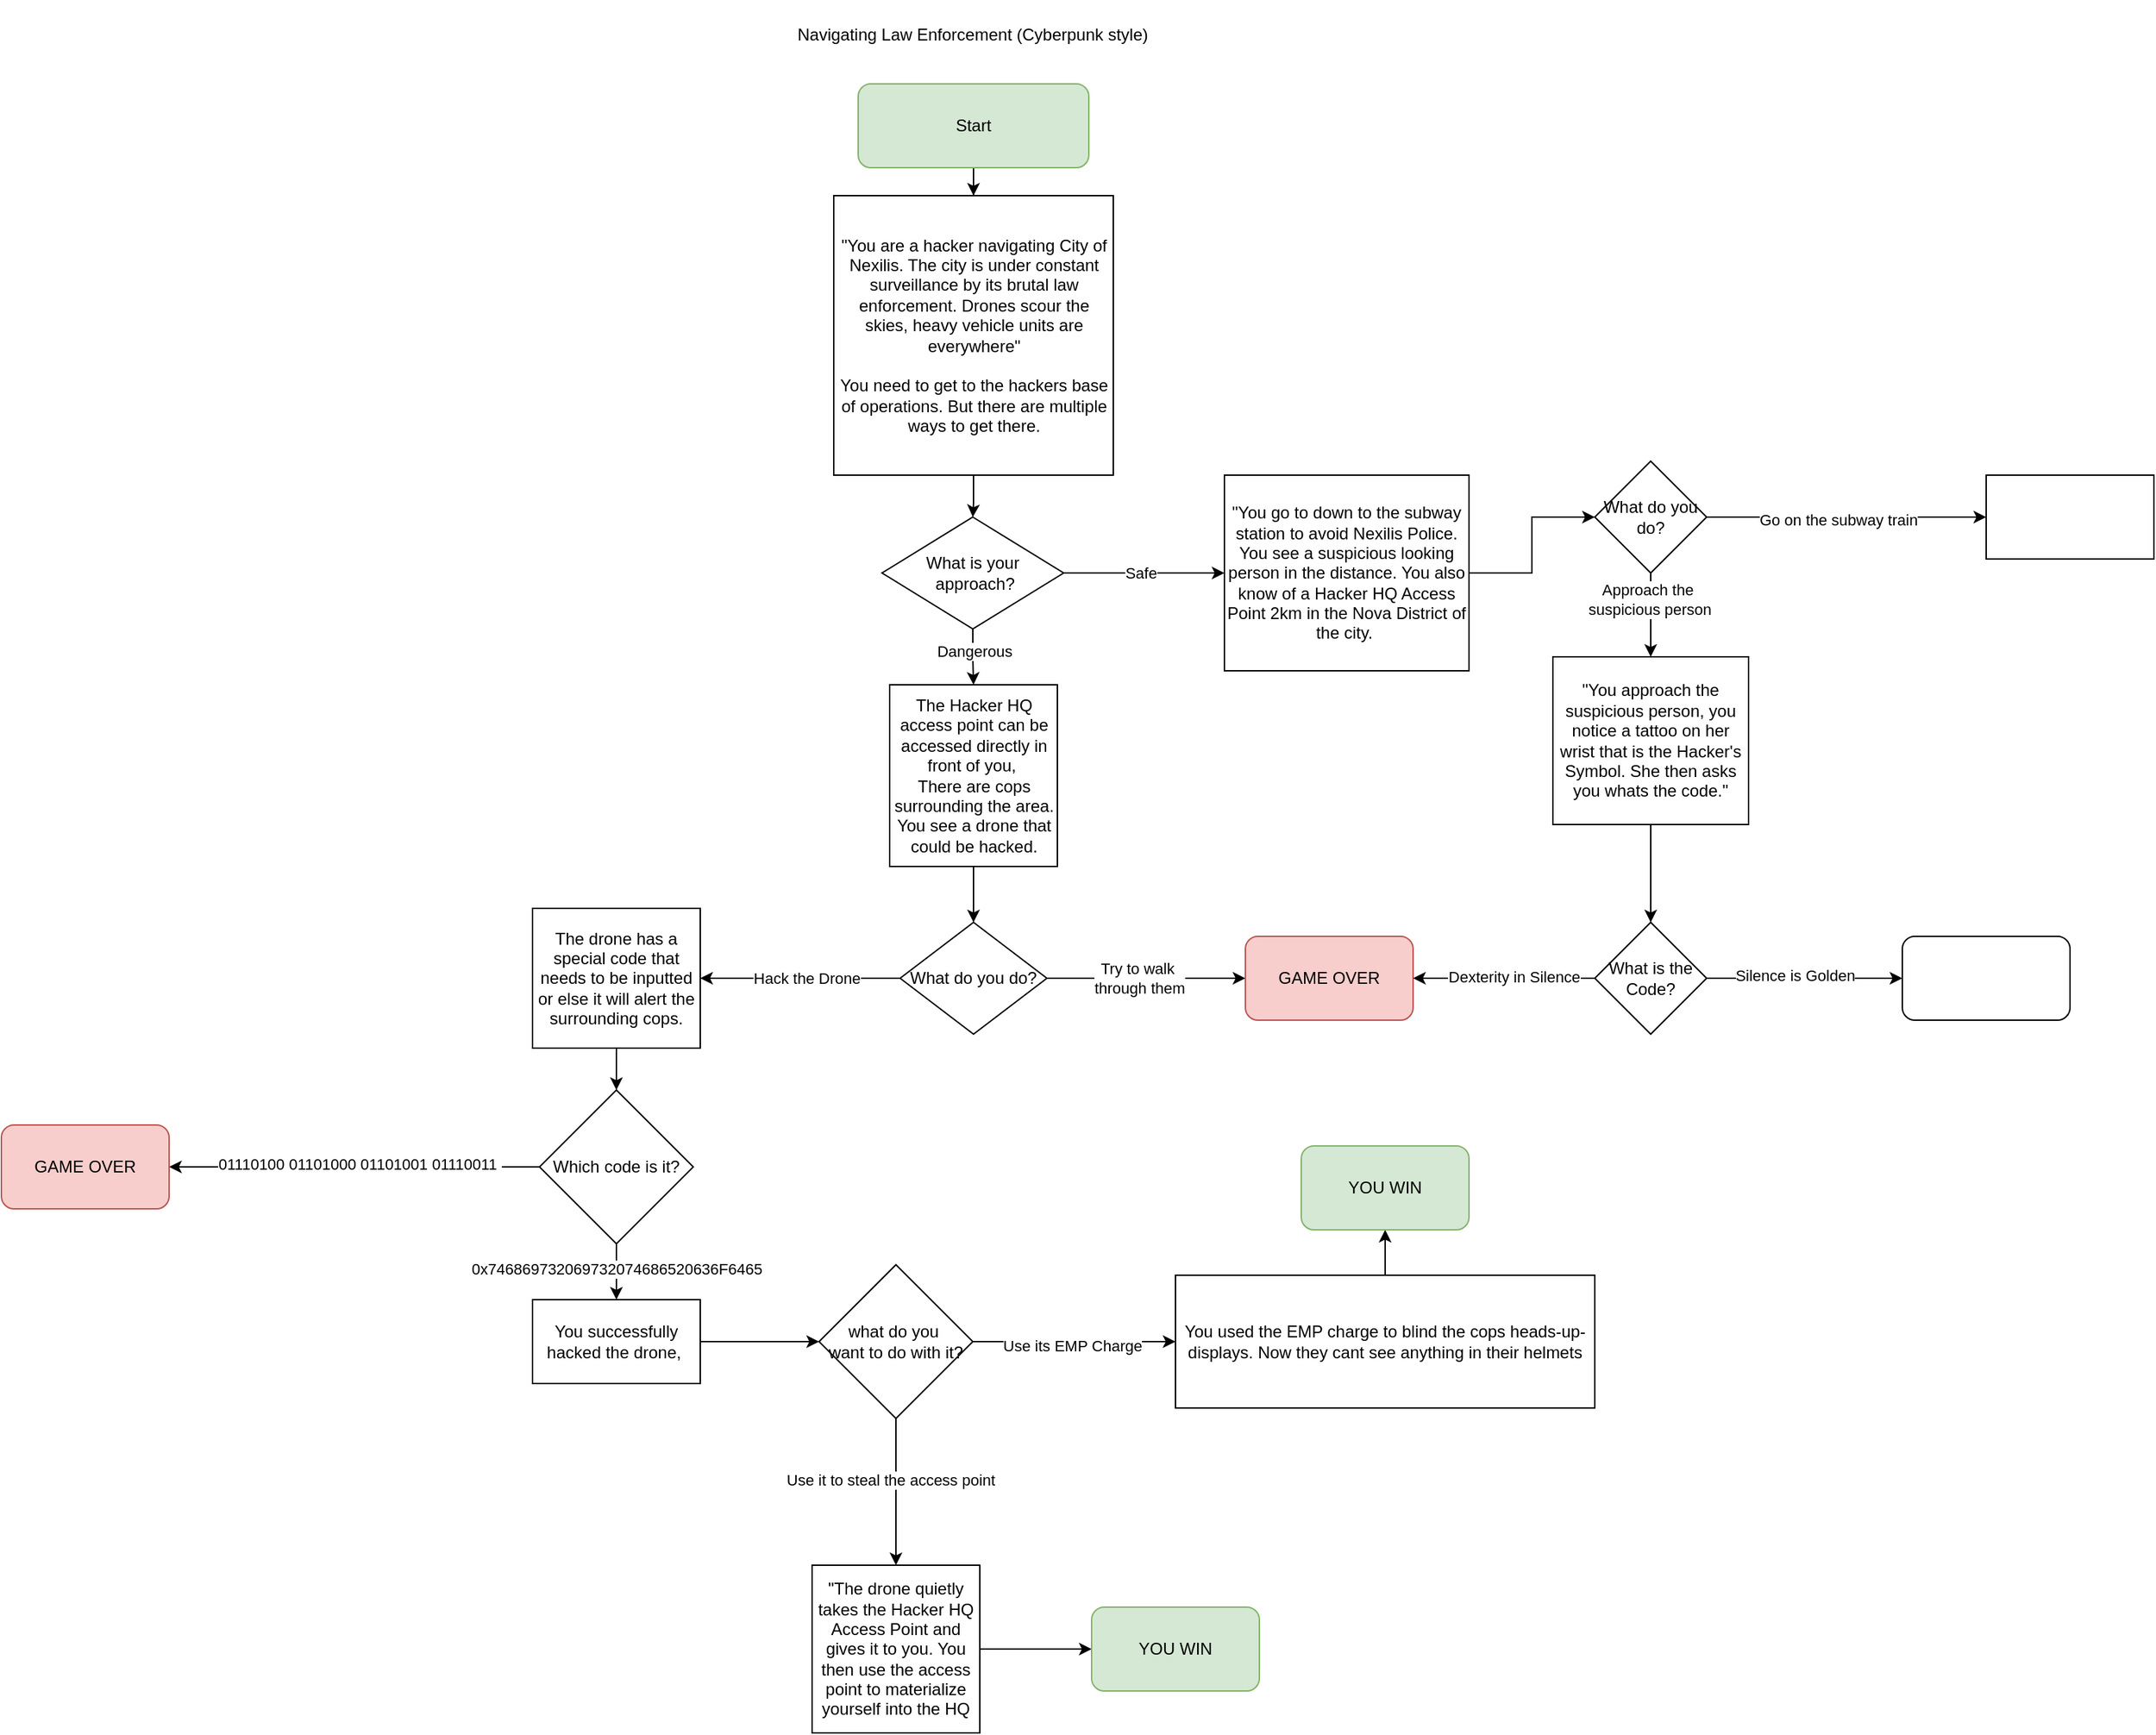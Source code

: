 <mxfile version="24.3.0" type="github">
  <diagram name="Page-1" id="pNmtudPLMQkaU-eBatCQ">
    <mxGraphModel dx="2643" dy="995" grid="1" gridSize="10" guides="1" tooltips="1" connect="1" arrows="1" fold="1" page="1" pageScale="1" pageWidth="850" pageHeight="1100" math="0" shadow="0">
      <root>
        <mxCell id="0" />
        <mxCell id="1" parent="0" />
        <mxCell id="VWLIcFDUOC9fxLD4wbr2-4" value="" style="edgeStyle=orthogonalEdgeStyle;rounded=0;orthogonalLoop=1;jettySize=auto;html=1;" parent="1" source="VWLIcFDUOC9fxLD4wbr2-1" target="VWLIcFDUOC9fxLD4wbr2-3" edge="1">
          <mxGeometry relative="1" as="geometry" />
        </mxCell>
        <mxCell id="VWLIcFDUOC9fxLD4wbr2-1" value="Start" style="rounded=1;whiteSpace=wrap;html=1;fillColor=#d5e8d4;strokeColor=#82b366;" parent="1" vertex="1">
          <mxGeometry x="343" y="80" width="165" height="60" as="geometry" />
        </mxCell>
        <mxCell id="VWLIcFDUOC9fxLD4wbr2-2" value="Navigating Law Enforcement (Cyberpunk style)" style="text;html=1;align=center;verticalAlign=middle;whiteSpace=wrap;rounded=0;" parent="1" vertex="1">
          <mxGeometry x="260" y="20" width="330" height="50" as="geometry" />
        </mxCell>
        <mxCell id="VWLIcFDUOC9fxLD4wbr2-6" value="" style="edgeStyle=orthogonalEdgeStyle;rounded=0;orthogonalLoop=1;jettySize=auto;html=1;" parent="1" source="VWLIcFDUOC9fxLD4wbr2-3" target="VWLIcFDUOC9fxLD4wbr2-5" edge="1">
          <mxGeometry relative="1" as="geometry" />
        </mxCell>
        <mxCell id="VWLIcFDUOC9fxLD4wbr2-3" value="&quot;You are a hacker navigating City of Nexilis. The city is under constant surveillance by its brutal law enforcement. Drones scour the skies, heavy vehicle units are everywhere&quot;&lt;div&gt;&lt;br&gt;&lt;/div&gt;&lt;div&gt;You need to get to the hackers base of operations. But there are multiple ways to get there.&lt;/div&gt;" style="whiteSpace=wrap;html=1;aspect=fixed;" parent="1" vertex="1">
          <mxGeometry x="325.5" y="160" width="200" height="200" as="geometry" />
        </mxCell>
        <mxCell id="VWLIcFDUOC9fxLD4wbr2-8" value="" style="edgeStyle=orthogonalEdgeStyle;rounded=0;orthogonalLoop=1;jettySize=auto;html=1;" parent="1" source="VWLIcFDUOC9fxLD4wbr2-5" target="VWLIcFDUOC9fxLD4wbr2-7" edge="1">
          <mxGeometry relative="1" as="geometry" />
        </mxCell>
        <mxCell id="5jEzZzmttTvrSZJdF8YI-21" value="Safe" style="edgeLabel;html=1;align=center;verticalAlign=middle;resizable=0;points=[];" vertex="1" connectable="0" parent="VWLIcFDUOC9fxLD4wbr2-8">
          <mxGeometry x="-0.048" relative="1" as="geometry">
            <mxPoint as="offset" />
          </mxGeometry>
        </mxCell>
        <mxCell id="VWLIcFDUOC9fxLD4wbr2-12" value="" style="edgeStyle=orthogonalEdgeStyle;rounded=0;orthogonalLoop=1;jettySize=auto;html=1;" parent="1" source="VWLIcFDUOC9fxLD4wbr2-5" target="VWLIcFDUOC9fxLD4wbr2-11" edge="1">
          <mxGeometry relative="1" as="geometry" />
        </mxCell>
        <mxCell id="5jEzZzmttTvrSZJdF8YI-3" value="Dangerous" style="edgeLabel;html=1;align=center;verticalAlign=middle;resizable=0;points=[];" vertex="1" connectable="0" parent="VWLIcFDUOC9fxLD4wbr2-12">
          <mxGeometry x="-0.222" y="1" relative="1" as="geometry">
            <mxPoint as="offset" />
          </mxGeometry>
        </mxCell>
        <mxCell id="VWLIcFDUOC9fxLD4wbr2-5" value="What is your&lt;div&gt;&amp;nbsp;approach?&lt;/div&gt;" style="rhombus;whiteSpace=wrap;html=1;" parent="1" vertex="1">
          <mxGeometry x="360" y="390" width="130" height="80" as="geometry" />
        </mxCell>
        <mxCell id="5jEzZzmttTvrSZJdF8YI-5" value="" style="edgeStyle=orthogonalEdgeStyle;rounded=0;orthogonalLoop=1;jettySize=auto;html=1;" edge="1" parent="1" source="VWLIcFDUOC9fxLD4wbr2-7" target="5jEzZzmttTvrSZJdF8YI-4">
          <mxGeometry relative="1" as="geometry" />
        </mxCell>
        <mxCell id="VWLIcFDUOC9fxLD4wbr2-7" value="&quot;You go to down to the subway station to avoid Nexilis Police. You see a suspicious looking person in the distance. You also know of a Hacker HQ Access Point 2km in the Nova District of the city.&amp;nbsp;" style="whiteSpace=wrap;html=1;" parent="1" vertex="1">
          <mxGeometry x="605" y="360" width="175" height="140" as="geometry" />
        </mxCell>
        <mxCell id="VWLIcFDUOC9fxLD4wbr2-20" value="" style="edgeStyle=orthogonalEdgeStyle;rounded=0;orthogonalLoop=1;jettySize=auto;html=1;" parent="1" source="VWLIcFDUOC9fxLD4wbr2-11" target="VWLIcFDUOC9fxLD4wbr2-19" edge="1">
          <mxGeometry relative="1" as="geometry" />
        </mxCell>
        <mxCell id="VWLIcFDUOC9fxLD4wbr2-11" value="The Hacker HQ access point can be accessed directly in front of you,&amp;nbsp;&lt;div&gt;There are cops surrounding the area. You see a drone that could be hacked.&lt;/div&gt;" style="whiteSpace=wrap;html=1;" parent="1" vertex="1">
          <mxGeometry x="365.5" y="510" width="120" height="130" as="geometry" />
        </mxCell>
        <mxCell id="VWLIcFDUOC9fxLD4wbr2-22" value="" style="edgeStyle=orthogonalEdgeStyle;rounded=0;orthogonalLoop=1;jettySize=auto;html=1;" parent="1" source="VWLIcFDUOC9fxLD4wbr2-19" target="VWLIcFDUOC9fxLD4wbr2-21" edge="1">
          <mxGeometry relative="1" as="geometry" />
        </mxCell>
        <mxCell id="VWLIcFDUOC9fxLD4wbr2-26" value="Hack the Drone" style="edgeLabel;html=1;align=center;verticalAlign=middle;resizable=0;points=[];" parent="VWLIcFDUOC9fxLD4wbr2-22" vertex="1" connectable="0">
          <mxGeometry x="-0.229" y="-2" relative="1" as="geometry">
            <mxPoint x="-12" y="2" as="offset" />
          </mxGeometry>
        </mxCell>
        <mxCell id="VWLIcFDUOC9fxLD4wbr2-24" value="" style="edgeStyle=orthogonalEdgeStyle;rounded=0;orthogonalLoop=1;jettySize=auto;html=1;" parent="1" source="VWLIcFDUOC9fxLD4wbr2-19" target="VWLIcFDUOC9fxLD4wbr2-23" edge="1">
          <mxGeometry relative="1" as="geometry" />
        </mxCell>
        <mxCell id="VWLIcFDUOC9fxLD4wbr2-25" value="Try to walk&amp;nbsp;&lt;div&gt;through them&lt;/div&gt;" style="edgeLabel;html=1;align=center;verticalAlign=middle;resizable=0;points=[];" parent="VWLIcFDUOC9fxLD4wbr2-24" vertex="1" connectable="0">
          <mxGeometry x="-0.069" relative="1" as="geometry">
            <mxPoint as="offset" />
          </mxGeometry>
        </mxCell>
        <mxCell id="VWLIcFDUOC9fxLD4wbr2-19" value="What do you do?" style="rhombus;whiteSpace=wrap;html=1;" parent="1" vertex="1">
          <mxGeometry x="373" y="680" width="105" height="80" as="geometry" />
        </mxCell>
        <mxCell id="VWLIcFDUOC9fxLD4wbr2-28" value="" style="edgeStyle=orthogonalEdgeStyle;rounded=0;orthogonalLoop=1;jettySize=auto;html=1;" parent="1" source="VWLIcFDUOC9fxLD4wbr2-21" target="VWLIcFDUOC9fxLD4wbr2-27" edge="1">
          <mxGeometry relative="1" as="geometry" />
        </mxCell>
        <mxCell id="VWLIcFDUOC9fxLD4wbr2-21" value="The drone has a special code that needs to be inputted or else it will alert the surrounding cops." style="whiteSpace=wrap;html=1;" parent="1" vertex="1">
          <mxGeometry x="110" y="670" width="120" height="100" as="geometry" />
        </mxCell>
        <mxCell id="VWLIcFDUOC9fxLD4wbr2-23" value="GAME OVER" style="rounded=1;whiteSpace=wrap;html=1;fillColor=#f8cecc;strokeColor=#b85450;" parent="1" vertex="1">
          <mxGeometry x="620" y="690" width="120" height="60" as="geometry" />
        </mxCell>
        <mxCell id="VWLIcFDUOC9fxLD4wbr2-30" value="" style="edgeStyle=orthogonalEdgeStyle;rounded=0;orthogonalLoop=1;jettySize=auto;html=1;" parent="1" source="VWLIcFDUOC9fxLD4wbr2-27" target="VWLIcFDUOC9fxLD4wbr2-29" edge="1">
          <mxGeometry relative="1" as="geometry" />
        </mxCell>
        <mxCell id="VWLIcFDUOC9fxLD4wbr2-32" value="01110100 01101000 01101001 01110011&amp;nbsp;" style="edgeLabel;html=1;align=center;verticalAlign=middle;resizable=0;points=[];" parent="VWLIcFDUOC9fxLD4wbr2-30" vertex="1" connectable="0">
          <mxGeometry x="-0.018" y="-2" relative="1" as="geometry">
            <mxPoint x="1" as="offset" />
          </mxGeometry>
        </mxCell>
        <mxCell id="VWLIcFDUOC9fxLD4wbr2-34" value="" style="edgeStyle=orthogonalEdgeStyle;rounded=0;orthogonalLoop=1;jettySize=auto;html=1;" parent="1" source="VWLIcFDUOC9fxLD4wbr2-27" target="VWLIcFDUOC9fxLD4wbr2-33" edge="1">
          <mxGeometry relative="1" as="geometry" />
        </mxCell>
        <mxCell id="VWLIcFDUOC9fxLD4wbr2-35" value="0x746869732069732074686520636F6465" style="edgeLabel;html=1;align=center;verticalAlign=middle;resizable=0;points=[];" parent="VWLIcFDUOC9fxLD4wbr2-34" vertex="1" connectable="0">
          <mxGeometry x="-0.132" relative="1" as="geometry">
            <mxPoint as="offset" />
          </mxGeometry>
        </mxCell>
        <mxCell id="VWLIcFDUOC9fxLD4wbr2-27" value="Which code is it?" style="rhombus;whiteSpace=wrap;html=1;" parent="1" vertex="1">
          <mxGeometry x="115" y="800" width="110" height="110" as="geometry" />
        </mxCell>
        <mxCell id="VWLIcFDUOC9fxLD4wbr2-29" value="GAME OVER" style="rounded=1;whiteSpace=wrap;html=1;fillColor=#f8cecc;strokeColor=#b85450;" parent="1" vertex="1">
          <mxGeometry x="-270" y="825" width="120" height="60" as="geometry" />
        </mxCell>
        <mxCell id="VWLIcFDUOC9fxLD4wbr2-37" value="" style="edgeStyle=orthogonalEdgeStyle;rounded=0;orthogonalLoop=1;jettySize=auto;html=1;" parent="1" source="VWLIcFDUOC9fxLD4wbr2-33" target="VWLIcFDUOC9fxLD4wbr2-36" edge="1">
          <mxGeometry relative="1" as="geometry" />
        </mxCell>
        <mxCell id="VWLIcFDUOC9fxLD4wbr2-33" value="You successfully hacked the drone,&amp;nbsp;" style="whiteSpace=wrap;html=1;" parent="1" vertex="1">
          <mxGeometry x="110" y="950" width="120" height="60" as="geometry" />
        </mxCell>
        <mxCell id="VWLIcFDUOC9fxLD4wbr2-39" value="" style="edgeStyle=orthogonalEdgeStyle;rounded=0;orthogonalLoop=1;jettySize=auto;html=1;" parent="1" source="VWLIcFDUOC9fxLD4wbr2-36" target="VWLIcFDUOC9fxLD4wbr2-38" edge="1">
          <mxGeometry relative="1" as="geometry" />
        </mxCell>
        <mxCell id="VWLIcFDUOC9fxLD4wbr2-42" value="Use its EMP Charge" style="edgeLabel;html=1;align=center;verticalAlign=middle;resizable=0;points=[];" parent="VWLIcFDUOC9fxLD4wbr2-39" vertex="1" connectable="0">
          <mxGeometry x="-0.02" y="-3" relative="1" as="geometry">
            <mxPoint as="offset" />
          </mxGeometry>
        </mxCell>
        <mxCell id="VWLIcFDUOC9fxLD4wbr2-44" value="" style="edgeStyle=orthogonalEdgeStyle;rounded=0;orthogonalLoop=1;jettySize=auto;html=1;" parent="1" source="VWLIcFDUOC9fxLD4wbr2-36" target="VWLIcFDUOC9fxLD4wbr2-43" edge="1">
          <mxGeometry relative="1" as="geometry" />
        </mxCell>
        <mxCell id="VWLIcFDUOC9fxLD4wbr2-45" value="Use it to steal the access point" style="edgeLabel;html=1;align=center;verticalAlign=middle;resizable=0;points=[];" parent="VWLIcFDUOC9fxLD4wbr2-44" vertex="1" connectable="0">
          <mxGeometry x="-0.175" y="-4" relative="1" as="geometry">
            <mxPoint as="offset" />
          </mxGeometry>
        </mxCell>
        <mxCell id="VWLIcFDUOC9fxLD4wbr2-36" value="what do you&amp;nbsp;&lt;div&gt;want to do with it?&lt;/div&gt;" style="rhombus;whiteSpace=wrap;html=1;" parent="1" vertex="1">
          <mxGeometry x="315" y="925" width="110" height="110" as="geometry" />
        </mxCell>
        <mxCell id="VWLIcFDUOC9fxLD4wbr2-41" value="" style="edgeStyle=orthogonalEdgeStyle;rounded=0;orthogonalLoop=1;jettySize=auto;html=1;" parent="1" source="VWLIcFDUOC9fxLD4wbr2-38" target="VWLIcFDUOC9fxLD4wbr2-40" edge="1">
          <mxGeometry relative="1" as="geometry" />
        </mxCell>
        <mxCell id="VWLIcFDUOC9fxLD4wbr2-38" value="You used the EMP charge to blind the cops heads-up-displays. Now they cant see anything in their helmets" style="whiteSpace=wrap;html=1;" parent="1" vertex="1">
          <mxGeometry x="570" y="932.5" width="300" height="95" as="geometry" />
        </mxCell>
        <mxCell id="VWLIcFDUOC9fxLD4wbr2-40" value="YOU WIN" style="rounded=1;whiteSpace=wrap;html=1;fillColor=#d5e8d4;strokeColor=#82b366;" parent="1" vertex="1">
          <mxGeometry x="660" y="840" width="120" height="60" as="geometry" />
        </mxCell>
        <mxCell id="5jEzZzmttTvrSZJdF8YI-2" value="" style="edgeStyle=orthogonalEdgeStyle;rounded=0;orthogonalLoop=1;jettySize=auto;html=1;" edge="1" parent="1" source="VWLIcFDUOC9fxLD4wbr2-43" target="5jEzZzmttTvrSZJdF8YI-1">
          <mxGeometry relative="1" as="geometry" />
        </mxCell>
        <mxCell id="VWLIcFDUOC9fxLD4wbr2-43" value="&quot;The drone quietly takes the Hacker HQ Access Point and gives it to you. You then use the access point to materialize yourself into the HQ" style="whiteSpace=wrap;html=1;" parent="1" vertex="1">
          <mxGeometry x="310" y="1140" width="120" height="120" as="geometry" />
        </mxCell>
        <mxCell id="5jEzZzmttTvrSZJdF8YI-1" value="YOU WIN" style="rounded=1;whiteSpace=wrap;html=1;fillColor=#d5e8d4;strokeColor=#82b366;" vertex="1" parent="1">
          <mxGeometry x="510" y="1170" width="120" height="60" as="geometry" />
        </mxCell>
        <mxCell id="5jEzZzmttTvrSZJdF8YI-7" value="" style="edgeStyle=orthogonalEdgeStyle;rounded=0;orthogonalLoop=1;jettySize=auto;html=1;" edge="1" parent="1" source="5jEzZzmttTvrSZJdF8YI-4" target="5jEzZzmttTvrSZJdF8YI-6">
          <mxGeometry relative="1" as="geometry" />
        </mxCell>
        <mxCell id="5jEzZzmttTvrSZJdF8YI-11" value="Go on the subway train" style="edgeLabel;html=1;align=center;verticalAlign=middle;resizable=0;points=[];" vertex="1" connectable="0" parent="5jEzZzmttTvrSZJdF8YI-7">
          <mxGeometry x="-0.067" y="-2" relative="1" as="geometry">
            <mxPoint as="offset" />
          </mxGeometry>
        </mxCell>
        <mxCell id="5jEzZzmttTvrSZJdF8YI-9" value="" style="edgeStyle=orthogonalEdgeStyle;rounded=0;orthogonalLoop=1;jettySize=auto;html=1;" edge="1" parent="1" source="5jEzZzmttTvrSZJdF8YI-4" target="5jEzZzmttTvrSZJdF8YI-8">
          <mxGeometry relative="1" as="geometry" />
        </mxCell>
        <mxCell id="5jEzZzmttTvrSZJdF8YI-10" value="Approach the&amp;nbsp;&lt;div&gt;suspicious person&lt;/div&gt;" style="edgeLabel;html=1;align=center;verticalAlign=middle;resizable=0;points=[];" vertex="1" connectable="0" parent="5jEzZzmttTvrSZJdF8YI-9">
          <mxGeometry x="-0.37" y="-1" relative="1" as="geometry">
            <mxPoint as="offset" />
          </mxGeometry>
        </mxCell>
        <mxCell id="5jEzZzmttTvrSZJdF8YI-4" value="What do you do?" style="rhombus;whiteSpace=wrap;html=1;" vertex="1" parent="1">
          <mxGeometry x="870" y="350" width="80" height="80" as="geometry" />
        </mxCell>
        <mxCell id="5jEzZzmttTvrSZJdF8YI-6" value="" style="whiteSpace=wrap;html=1;" vertex="1" parent="1">
          <mxGeometry x="1150" y="360" width="120" height="60" as="geometry" />
        </mxCell>
        <mxCell id="5jEzZzmttTvrSZJdF8YI-13" value="" style="edgeStyle=orthogonalEdgeStyle;rounded=0;orthogonalLoop=1;jettySize=auto;html=1;" edge="1" parent="1" source="5jEzZzmttTvrSZJdF8YI-8" target="5jEzZzmttTvrSZJdF8YI-12">
          <mxGeometry relative="1" as="geometry" />
        </mxCell>
        <mxCell id="5jEzZzmttTvrSZJdF8YI-8" value="&quot;You approach the suspicious person, you notice a tattoo on her wrist that is the Hacker&#39;s Symbol. She then asks you whats the code.&quot;" style="whiteSpace=wrap;html=1;" vertex="1" parent="1">
          <mxGeometry x="840" y="490" width="140" height="120" as="geometry" />
        </mxCell>
        <mxCell id="5jEzZzmttTvrSZJdF8YI-14" style="edgeStyle=orthogonalEdgeStyle;rounded=0;orthogonalLoop=1;jettySize=auto;html=1;entryX=1;entryY=0.5;entryDx=0;entryDy=0;" edge="1" parent="1" source="5jEzZzmttTvrSZJdF8YI-12" target="VWLIcFDUOC9fxLD4wbr2-23">
          <mxGeometry relative="1" as="geometry" />
        </mxCell>
        <mxCell id="5jEzZzmttTvrSZJdF8YI-15" value="Dexterity in Silence" style="edgeLabel;html=1;align=center;verticalAlign=middle;resizable=0;points=[];" vertex="1" connectable="0" parent="5jEzZzmttTvrSZJdF8YI-14">
          <mxGeometry x="-0.101" y="-1" relative="1" as="geometry">
            <mxPoint as="offset" />
          </mxGeometry>
        </mxCell>
        <mxCell id="5jEzZzmttTvrSZJdF8YI-17" value="" style="edgeStyle=orthogonalEdgeStyle;rounded=0;orthogonalLoop=1;jettySize=auto;html=1;" edge="1" parent="1" source="5jEzZzmttTvrSZJdF8YI-12" target="5jEzZzmttTvrSZJdF8YI-16">
          <mxGeometry relative="1" as="geometry" />
        </mxCell>
        <mxCell id="5jEzZzmttTvrSZJdF8YI-18" value="Silence is Golden" style="edgeLabel;html=1;align=center;verticalAlign=middle;resizable=0;points=[];" vertex="1" connectable="0" parent="5jEzZzmttTvrSZJdF8YI-17">
          <mxGeometry x="-0.107" y="2" relative="1" as="geometry">
            <mxPoint as="offset" />
          </mxGeometry>
        </mxCell>
        <mxCell id="5jEzZzmttTvrSZJdF8YI-12" value="What is the&lt;div&gt;Code?&lt;/div&gt;" style="rhombus;whiteSpace=wrap;html=1;" vertex="1" parent="1">
          <mxGeometry x="870" y="680" width="80" height="80" as="geometry" />
        </mxCell>
        <mxCell id="5jEzZzmttTvrSZJdF8YI-16" value="" style="rounded=1;whiteSpace=wrap;html=1;" vertex="1" parent="1">
          <mxGeometry x="1090" y="690" width="120" height="60" as="geometry" />
        </mxCell>
      </root>
    </mxGraphModel>
  </diagram>
</mxfile>
